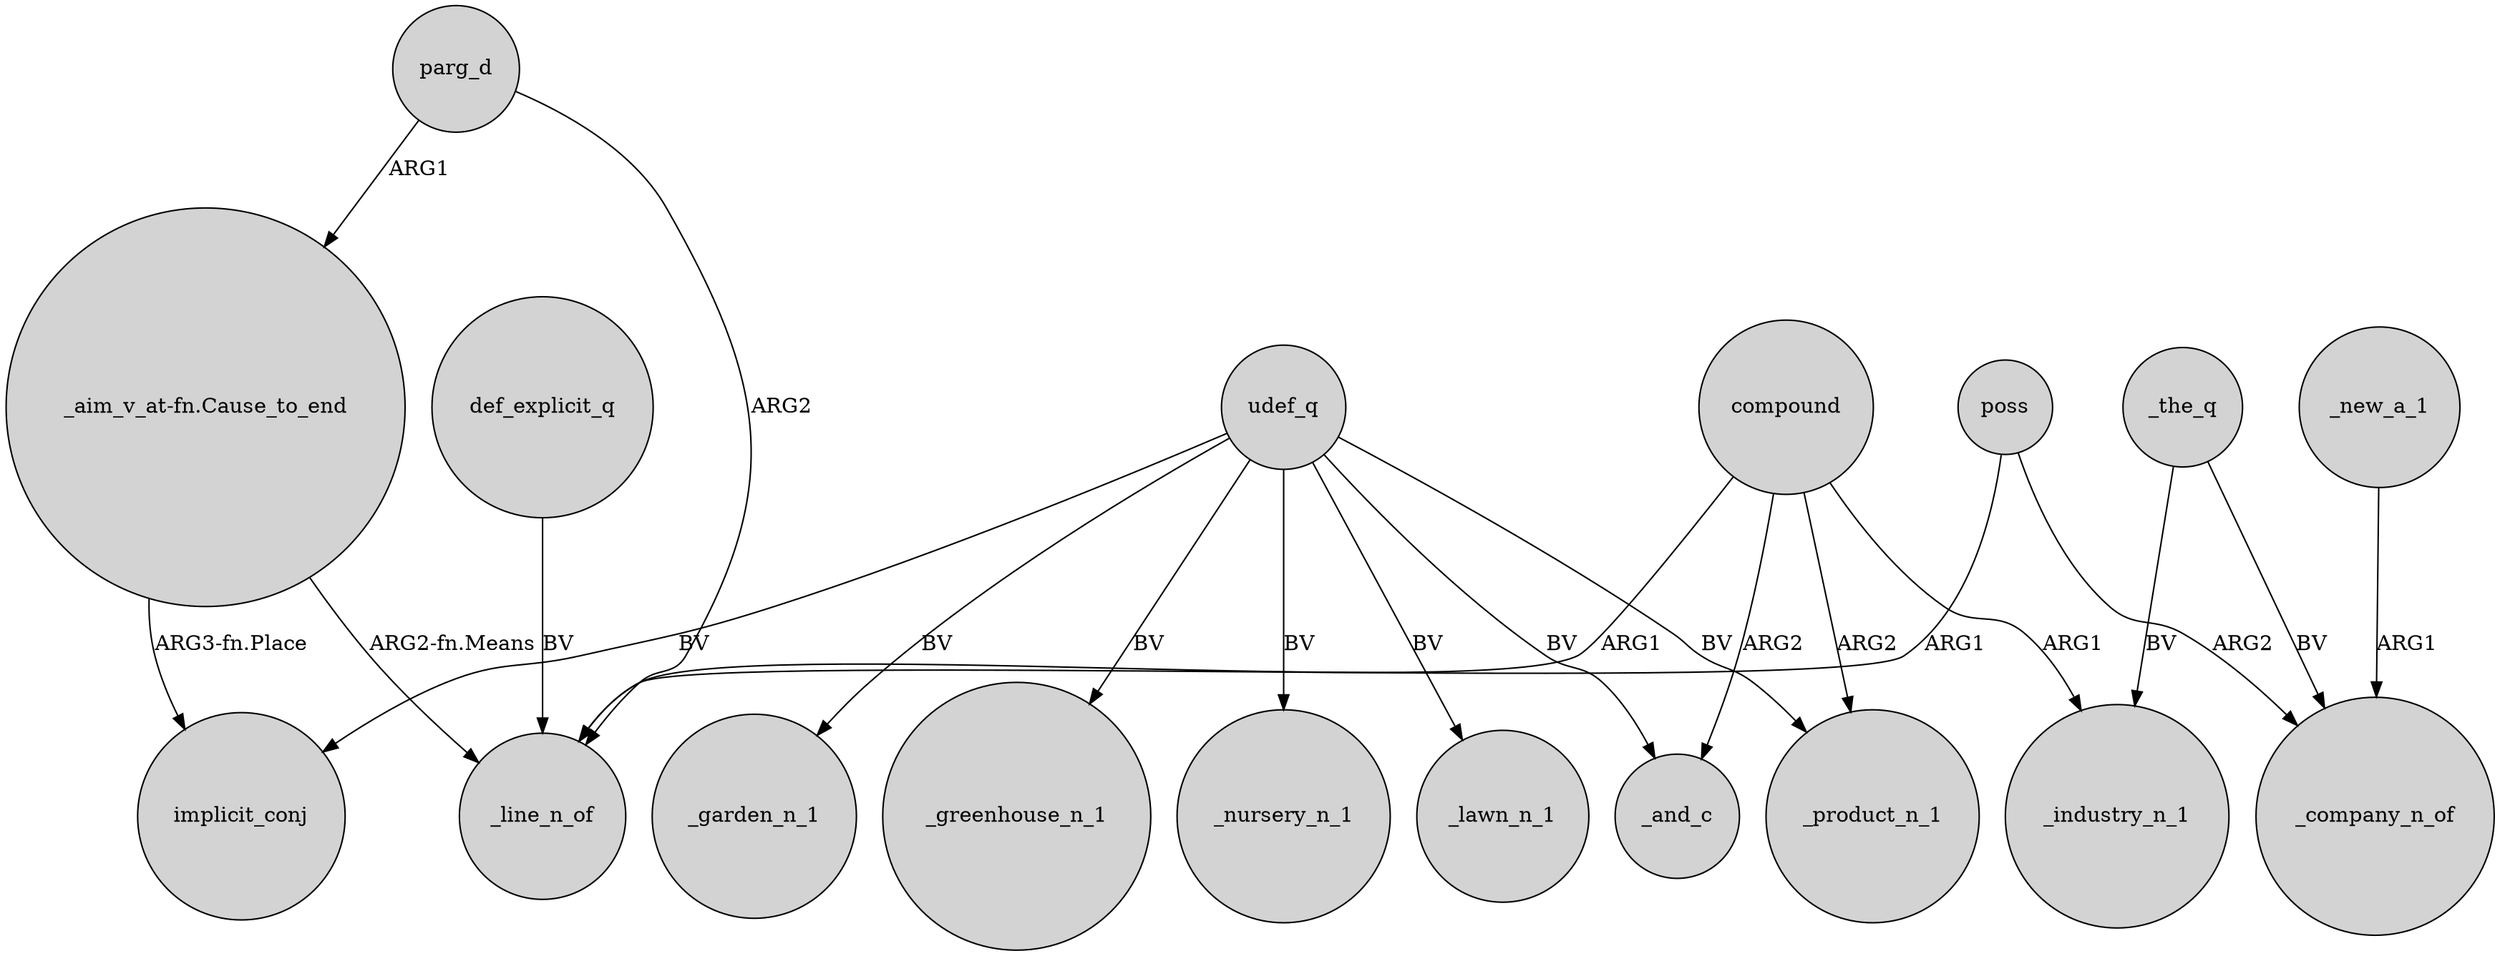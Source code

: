 digraph {
	node [shape=circle style=filled]
	def_explicit_q -> _line_n_of [label=BV]
	parg_d -> _line_n_of [label=ARG2]
	udef_q -> _greenhouse_n_1 [label=BV]
	parg_d -> "_aim_v_at-fn.Cause_to_end" [label=ARG1]
	udef_q -> _product_n_1 [label=BV]
	udef_q -> _and_c [label=BV]
	compound -> _and_c [label=ARG2]
	udef_q -> _nursery_n_1 [label=BV]
	compound -> _industry_n_1 [label=ARG1]
	compound -> _line_n_of [label=ARG1]
	"_aim_v_at-fn.Cause_to_end" -> implicit_conj [label="ARG3-fn.Place"]
	poss -> _company_n_of [label=ARG2]
	udef_q -> _lawn_n_1 [label=BV]
	udef_q -> _garden_n_1 [label=BV]
	poss -> _line_n_of [label=ARG1]
	"_aim_v_at-fn.Cause_to_end" -> _line_n_of [label="ARG2-fn.Means"]
	_new_a_1 -> _company_n_of [label=ARG1]
	compound -> _product_n_1 [label=ARG2]
	_the_q -> _industry_n_1 [label=BV]
	udef_q -> implicit_conj [label=BV]
	_the_q -> _company_n_of [label=BV]
}
